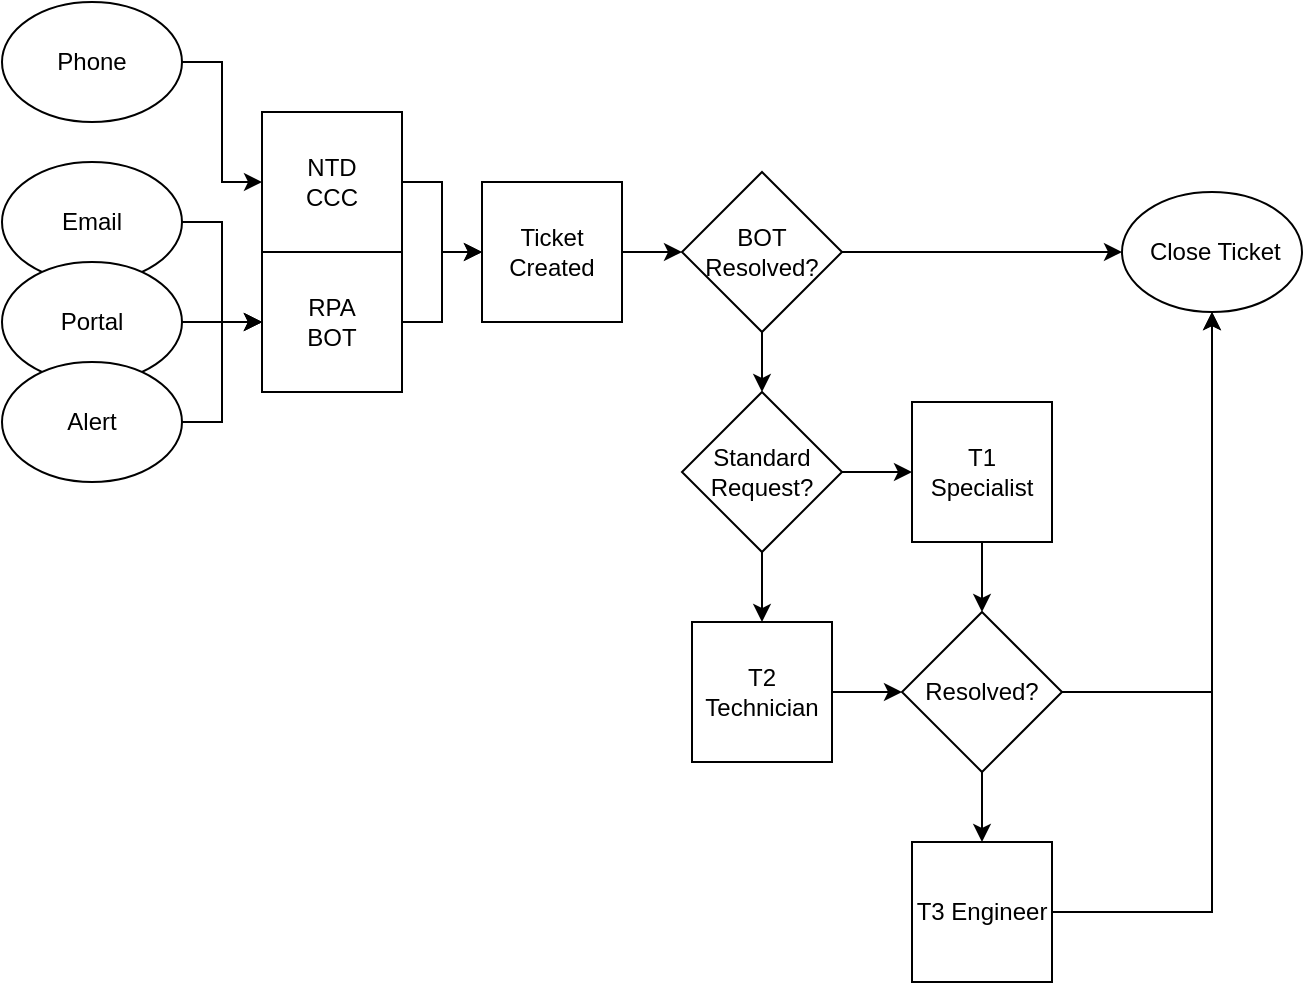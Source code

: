 <mxfile version="21.2.4" type="github">
  <diagram id="C5RBs43oDa-KdzZeNtuy" name="Page-1">
    <mxGraphModel dx="1261" dy="642" grid="0" gridSize="10" guides="1" tooltips="1" connect="1" arrows="1" fold="1" page="1" pageScale="1" pageWidth="827" pageHeight="1169" math="0" shadow="0">
      <root>
        <mxCell id="WIyWlLk6GJQsqaUBKTNV-0" />
        <mxCell id="WIyWlLk6GJQsqaUBKTNV-1" parent="WIyWlLk6GJQsqaUBKTNV-0" />
        <mxCell id="Xh1aAymfrmCpcPRr7sUc-15" style="edgeStyle=orthogonalEdgeStyle;rounded=0;orthogonalLoop=1;jettySize=auto;html=1;entryX=0;entryY=0.5;entryDx=0;entryDy=0;" edge="1" parent="WIyWlLk6GJQsqaUBKTNV-1" source="Xh1aAymfrmCpcPRr7sUc-0" target="Xh1aAymfrmCpcPRr7sUc-4">
          <mxGeometry relative="1" as="geometry" />
        </mxCell>
        <mxCell id="Xh1aAymfrmCpcPRr7sUc-0" value="Phone" style="ellipse;whiteSpace=wrap;html=1;" vertex="1" parent="WIyWlLk6GJQsqaUBKTNV-1">
          <mxGeometry x="60" y="70" width="90" height="60" as="geometry" />
        </mxCell>
        <mxCell id="Xh1aAymfrmCpcPRr7sUc-16" style="edgeStyle=orthogonalEdgeStyle;rounded=0;orthogonalLoop=1;jettySize=auto;html=1;entryX=0;entryY=0.5;entryDx=0;entryDy=0;" edge="1" parent="WIyWlLk6GJQsqaUBKTNV-1" source="Xh1aAymfrmCpcPRr7sUc-1" target="Xh1aAymfrmCpcPRr7sUc-5">
          <mxGeometry relative="1" as="geometry" />
        </mxCell>
        <mxCell id="Xh1aAymfrmCpcPRr7sUc-1" value="Email" style="ellipse;whiteSpace=wrap;html=1;" vertex="1" parent="WIyWlLk6GJQsqaUBKTNV-1">
          <mxGeometry x="60" y="150" width="90" height="60" as="geometry" />
        </mxCell>
        <mxCell id="Xh1aAymfrmCpcPRr7sUc-17" style="edgeStyle=orthogonalEdgeStyle;rounded=0;orthogonalLoop=1;jettySize=auto;html=1;" edge="1" parent="WIyWlLk6GJQsqaUBKTNV-1" source="Xh1aAymfrmCpcPRr7sUc-2">
          <mxGeometry relative="1" as="geometry">
            <mxPoint x="190" y="230" as="targetPoint" />
          </mxGeometry>
        </mxCell>
        <mxCell id="Xh1aAymfrmCpcPRr7sUc-2" value="Portal" style="ellipse;whiteSpace=wrap;html=1;" vertex="1" parent="WIyWlLk6GJQsqaUBKTNV-1">
          <mxGeometry x="60" y="200" width="90" height="60" as="geometry" />
        </mxCell>
        <mxCell id="Xh1aAymfrmCpcPRr7sUc-18" style="edgeStyle=orthogonalEdgeStyle;rounded=0;orthogonalLoop=1;jettySize=auto;html=1;entryX=0;entryY=0.5;entryDx=0;entryDy=0;" edge="1" parent="WIyWlLk6GJQsqaUBKTNV-1" source="Xh1aAymfrmCpcPRr7sUc-3" target="Xh1aAymfrmCpcPRr7sUc-5">
          <mxGeometry relative="1" as="geometry" />
        </mxCell>
        <mxCell id="Xh1aAymfrmCpcPRr7sUc-3" value="Alert" style="ellipse;whiteSpace=wrap;html=1;" vertex="1" parent="WIyWlLk6GJQsqaUBKTNV-1">
          <mxGeometry x="60" y="250" width="90" height="60" as="geometry" />
        </mxCell>
        <mxCell id="Xh1aAymfrmCpcPRr7sUc-19" style="edgeStyle=orthogonalEdgeStyle;rounded=0;orthogonalLoop=1;jettySize=auto;html=1;entryX=0;entryY=0.5;entryDx=0;entryDy=0;" edge="1" parent="WIyWlLk6GJQsqaUBKTNV-1" source="Xh1aAymfrmCpcPRr7sUc-4" target="Xh1aAymfrmCpcPRr7sUc-7">
          <mxGeometry relative="1" as="geometry" />
        </mxCell>
        <mxCell id="Xh1aAymfrmCpcPRr7sUc-4" value="NTD&lt;br&gt;CCC" style="whiteSpace=wrap;html=1;aspect=fixed;" vertex="1" parent="WIyWlLk6GJQsqaUBKTNV-1">
          <mxGeometry x="190" y="125" width="70" height="70" as="geometry" />
        </mxCell>
        <mxCell id="Xh1aAymfrmCpcPRr7sUc-20" style="edgeStyle=orthogonalEdgeStyle;rounded=0;orthogonalLoop=1;jettySize=auto;html=1;entryX=0;entryY=0.5;entryDx=0;entryDy=0;" edge="1" parent="WIyWlLk6GJQsqaUBKTNV-1" source="Xh1aAymfrmCpcPRr7sUc-5" target="Xh1aAymfrmCpcPRr7sUc-7">
          <mxGeometry relative="1" as="geometry" />
        </mxCell>
        <mxCell id="Xh1aAymfrmCpcPRr7sUc-5" value="RPA&lt;br&gt;BOT" style="whiteSpace=wrap;html=1;aspect=fixed;" vertex="1" parent="WIyWlLk6GJQsqaUBKTNV-1">
          <mxGeometry x="190" y="195" width="70" height="70" as="geometry" />
        </mxCell>
        <mxCell id="Xh1aAymfrmCpcPRr7sUc-22" style="edgeStyle=orthogonalEdgeStyle;rounded=0;orthogonalLoop=1;jettySize=auto;html=1;entryX=0.5;entryY=0;entryDx=0;entryDy=0;" edge="1" parent="WIyWlLk6GJQsqaUBKTNV-1" source="Xh1aAymfrmCpcPRr7sUc-6" target="Xh1aAymfrmCpcPRr7sUc-11">
          <mxGeometry relative="1" as="geometry" />
        </mxCell>
        <mxCell id="Xh1aAymfrmCpcPRr7sUc-23" style="edgeStyle=orthogonalEdgeStyle;rounded=0;orthogonalLoop=1;jettySize=auto;html=1;" edge="1" parent="WIyWlLk6GJQsqaUBKTNV-1" source="Xh1aAymfrmCpcPRr7sUc-6" target="Xh1aAymfrmCpcPRr7sUc-8">
          <mxGeometry relative="1" as="geometry" />
        </mxCell>
        <mxCell id="Xh1aAymfrmCpcPRr7sUc-6" value="BOT Resolved?" style="rhombus;whiteSpace=wrap;html=1;" vertex="1" parent="WIyWlLk6GJQsqaUBKTNV-1">
          <mxGeometry x="400" y="155" width="80" height="80" as="geometry" />
        </mxCell>
        <mxCell id="Xh1aAymfrmCpcPRr7sUc-21" style="edgeStyle=orthogonalEdgeStyle;rounded=0;orthogonalLoop=1;jettySize=auto;html=1;entryX=0;entryY=0.5;entryDx=0;entryDy=0;" edge="1" parent="WIyWlLk6GJQsqaUBKTNV-1" source="Xh1aAymfrmCpcPRr7sUc-7" target="Xh1aAymfrmCpcPRr7sUc-6">
          <mxGeometry relative="1" as="geometry" />
        </mxCell>
        <mxCell id="Xh1aAymfrmCpcPRr7sUc-7" value="Ticket Created" style="whiteSpace=wrap;html=1;aspect=fixed;" vertex="1" parent="WIyWlLk6GJQsqaUBKTNV-1">
          <mxGeometry x="300" y="160" width="70" height="70" as="geometry" />
        </mxCell>
        <mxCell id="Xh1aAymfrmCpcPRr7sUc-8" value="&amp;nbsp;Close Ticket" style="ellipse;whiteSpace=wrap;html=1;" vertex="1" parent="WIyWlLk6GJQsqaUBKTNV-1">
          <mxGeometry x="620" y="165" width="90" height="60" as="geometry" />
        </mxCell>
        <mxCell id="Xh1aAymfrmCpcPRr7sUc-27" style="edgeStyle=orthogonalEdgeStyle;rounded=0;orthogonalLoop=1;jettySize=auto;html=1;entryX=0.5;entryY=0;entryDx=0;entryDy=0;" edge="1" parent="WIyWlLk6GJQsqaUBKTNV-1" source="Xh1aAymfrmCpcPRr7sUc-9" target="Xh1aAymfrmCpcPRr7sUc-13">
          <mxGeometry relative="1" as="geometry" />
        </mxCell>
        <mxCell id="Xh1aAymfrmCpcPRr7sUc-9" value="T1 Specialist" style="whiteSpace=wrap;html=1;aspect=fixed;" vertex="1" parent="WIyWlLk6GJQsqaUBKTNV-1">
          <mxGeometry x="515" y="270" width="70" height="70" as="geometry" />
        </mxCell>
        <mxCell id="Xh1aAymfrmCpcPRr7sUc-28" style="edgeStyle=orthogonalEdgeStyle;rounded=0;orthogonalLoop=1;jettySize=auto;html=1;" edge="1" parent="WIyWlLk6GJQsqaUBKTNV-1" source="Xh1aAymfrmCpcPRr7sUc-10" target="Xh1aAymfrmCpcPRr7sUc-13">
          <mxGeometry relative="1" as="geometry" />
        </mxCell>
        <mxCell id="Xh1aAymfrmCpcPRr7sUc-10" value="T2 Technician" style="whiteSpace=wrap;html=1;aspect=fixed;" vertex="1" parent="WIyWlLk6GJQsqaUBKTNV-1">
          <mxGeometry x="405" y="380" width="70" height="70" as="geometry" />
        </mxCell>
        <mxCell id="Xh1aAymfrmCpcPRr7sUc-24" style="edgeStyle=orthogonalEdgeStyle;rounded=0;orthogonalLoop=1;jettySize=auto;html=1;entryX=0.5;entryY=0;entryDx=0;entryDy=0;" edge="1" parent="WIyWlLk6GJQsqaUBKTNV-1" source="Xh1aAymfrmCpcPRr7sUc-11" target="Xh1aAymfrmCpcPRr7sUc-10">
          <mxGeometry relative="1" as="geometry" />
        </mxCell>
        <mxCell id="Xh1aAymfrmCpcPRr7sUc-26" value="" style="edgeStyle=orthogonalEdgeStyle;rounded=0;orthogonalLoop=1;jettySize=auto;html=1;" edge="1" parent="WIyWlLk6GJQsqaUBKTNV-1" source="Xh1aAymfrmCpcPRr7sUc-11" target="Xh1aAymfrmCpcPRr7sUc-9">
          <mxGeometry relative="1" as="geometry" />
        </mxCell>
        <mxCell id="Xh1aAymfrmCpcPRr7sUc-11" value="Standard Request?" style="rhombus;whiteSpace=wrap;html=1;" vertex="1" parent="WIyWlLk6GJQsqaUBKTNV-1">
          <mxGeometry x="400" y="265" width="80" height="80" as="geometry" />
        </mxCell>
        <mxCell id="Xh1aAymfrmCpcPRr7sUc-29" style="edgeStyle=orthogonalEdgeStyle;rounded=0;orthogonalLoop=1;jettySize=auto;html=1;entryX=0.5;entryY=1;entryDx=0;entryDy=0;" edge="1" parent="WIyWlLk6GJQsqaUBKTNV-1" source="Xh1aAymfrmCpcPRr7sUc-13" target="Xh1aAymfrmCpcPRr7sUc-8">
          <mxGeometry relative="1" as="geometry" />
        </mxCell>
        <mxCell id="Xh1aAymfrmCpcPRr7sUc-30" style="edgeStyle=orthogonalEdgeStyle;rounded=0;orthogonalLoop=1;jettySize=auto;html=1;entryX=0.5;entryY=0;entryDx=0;entryDy=0;" edge="1" parent="WIyWlLk6GJQsqaUBKTNV-1" source="Xh1aAymfrmCpcPRr7sUc-13" target="Xh1aAymfrmCpcPRr7sUc-14">
          <mxGeometry relative="1" as="geometry" />
        </mxCell>
        <mxCell id="Xh1aAymfrmCpcPRr7sUc-13" value="Resolved?" style="rhombus;whiteSpace=wrap;html=1;" vertex="1" parent="WIyWlLk6GJQsqaUBKTNV-1">
          <mxGeometry x="510" y="375" width="80" height="80" as="geometry" />
        </mxCell>
        <mxCell id="Xh1aAymfrmCpcPRr7sUc-31" style="edgeStyle=orthogonalEdgeStyle;rounded=0;orthogonalLoop=1;jettySize=auto;html=1;entryX=0.5;entryY=1;entryDx=0;entryDy=0;" edge="1" parent="WIyWlLk6GJQsqaUBKTNV-1" source="Xh1aAymfrmCpcPRr7sUc-14" target="Xh1aAymfrmCpcPRr7sUc-8">
          <mxGeometry relative="1" as="geometry" />
        </mxCell>
        <mxCell id="Xh1aAymfrmCpcPRr7sUc-14" value="T3 Engineer" style="whiteSpace=wrap;html=1;aspect=fixed;" vertex="1" parent="WIyWlLk6GJQsqaUBKTNV-1">
          <mxGeometry x="515" y="490" width="70" height="70" as="geometry" />
        </mxCell>
      </root>
    </mxGraphModel>
  </diagram>
</mxfile>
